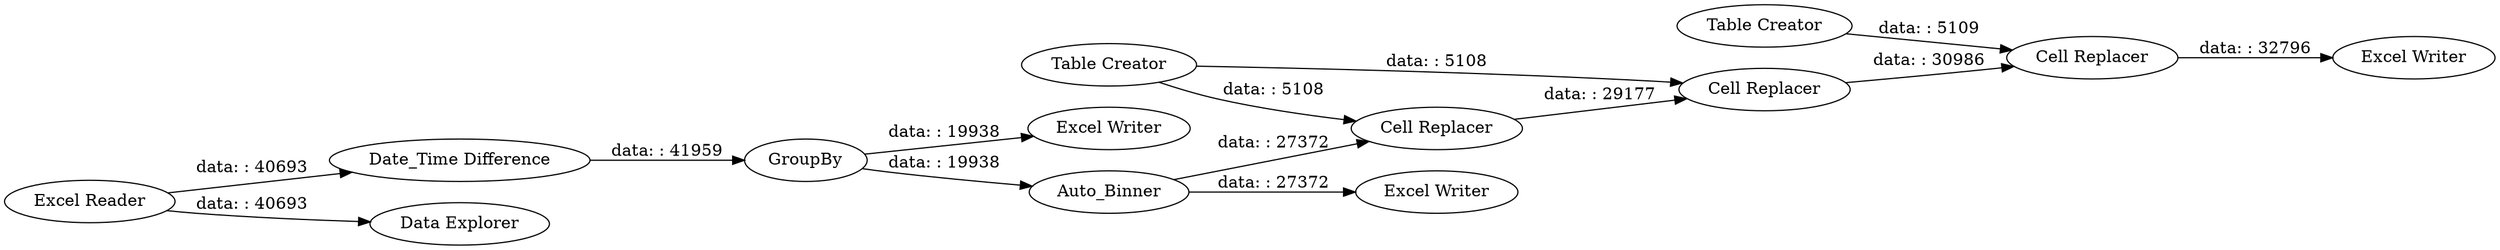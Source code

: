 digraph {
	"4174559046951058796_4" [label=GroupBy]
	"4174559046951058796_3" [label="Date_Time Difference"]
	"4174559046951058796_12" [label="Cell Replacer"]
	"4174559046951058796_1" [label="Excel Reader"]
	"4174559046951058796_11" [label="Table Creator"]
	"4174559046951058796_8" [label="Excel Writer"]
	"4174559046951058796_2" [label="Data Explorer"]
	"4174559046951058796_6" [label="Table Creator"]
	"4174559046951058796_10" [label="Cell Replacer"]
	"4174559046951058796_5" [label="Excel Writer"]
	"4174559046951058796_9" [label="Cell Replacer"]
	"4174559046951058796_13" [label="Excel Writer"]
	"4174559046951058796_7" [label=Auto_Binner]
	"4174559046951058796_10" -> "4174559046951058796_12" [label="data: : 30986"]
	"4174559046951058796_7" -> "4174559046951058796_9" [label="data: : 27372"]
	"4174559046951058796_3" -> "4174559046951058796_4" [label="data: : 41959"]
	"4174559046951058796_7" -> "4174559046951058796_8" [label="data: : 27372"]
	"4174559046951058796_1" -> "4174559046951058796_3" [label="data: : 40693"]
	"4174559046951058796_11" -> "4174559046951058796_12" [label="data: : 5109"]
	"4174559046951058796_1" -> "4174559046951058796_2" [label="data: : 40693"]
	"4174559046951058796_6" -> "4174559046951058796_9" [label="data: : 5108"]
	"4174559046951058796_4" -> "4174559046951058796_7" [label="data: : 19938"]
	"4174559046951058796_4" -> "4174559046951058796_5" [label="data: : 19938"]
	"4174559046951058796_6" -> "4174559046951058796_10" [label="data: : 5108"]
	"4174559046951058796_12" -> "4174559046951058796_13" [label="data: : 32796"]
	"4174559046951058796_9" -> "4174559046951058796_10" [label="data: : 29177"]
	rankdir=LR
}
